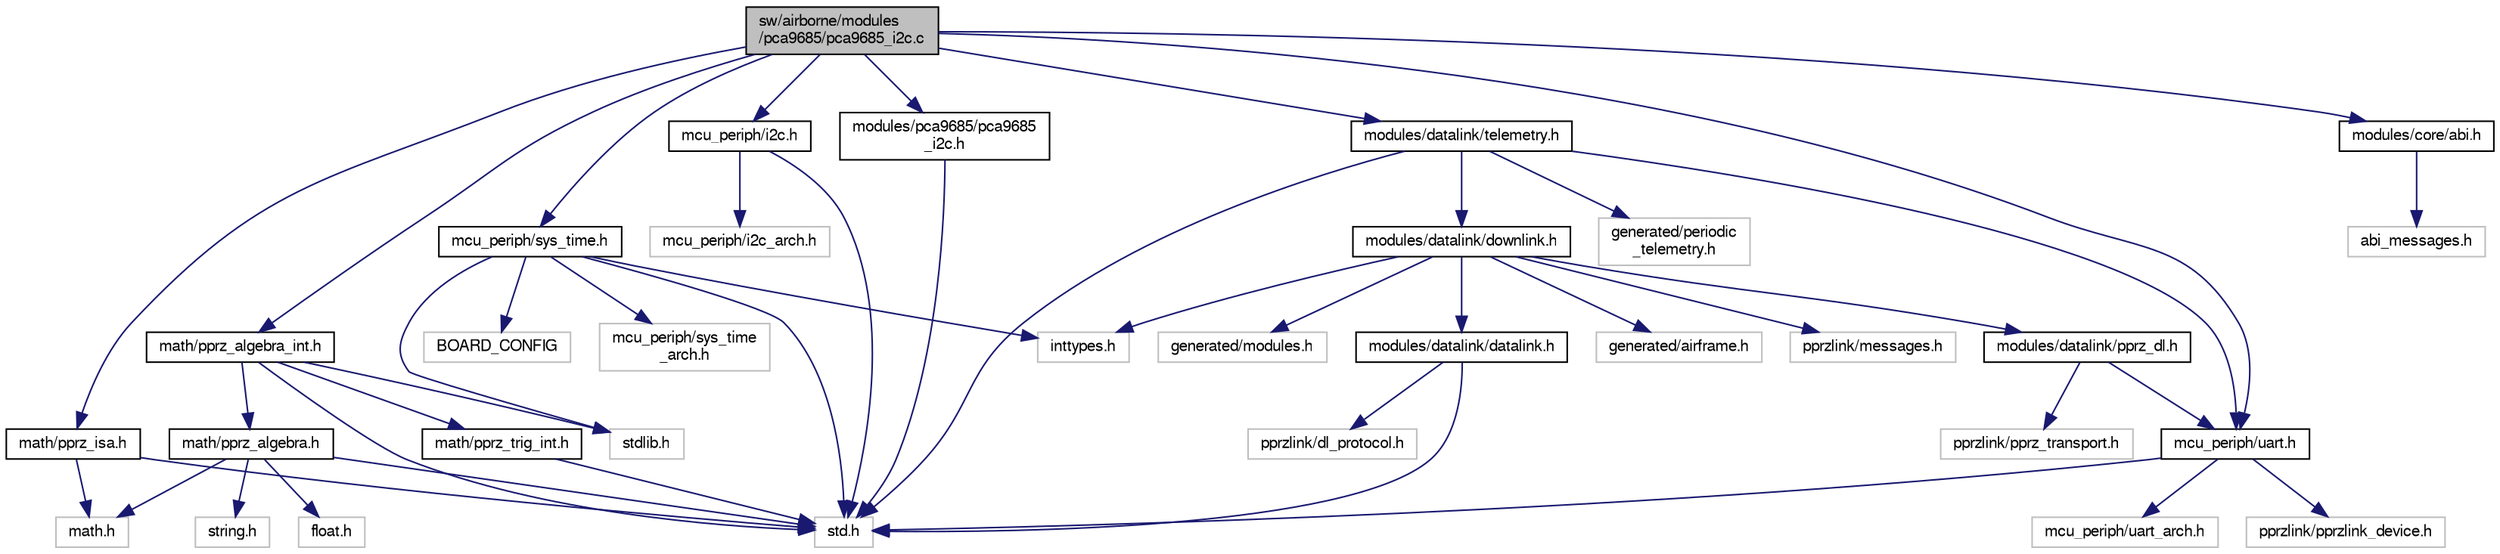 digraph "sw/airborne/modules/pca9685/pca9685_i2c.c"
{
  edge [fontname="FreeSans",fontsize="10",labelfontname="FreeSans",labelfontsize="10"];
  node [fontname="FreeSans",fontsize="10",shape=record];
  Node1 [label="sw/airborne/modules\l/pca9685/pca9685_i2c.c",height=0.2,width=0.4,color="black", fillcolor="grey75", style="filled", fontcolor="black"];
  Node1 -> Node2 [color="midnightblue",fontsize="10",style="solid",fontname="FreeSans"];
  Node2 [label="modules/pca9685/pca9685\l_i2c.h",height=0.2,width=0.4,color="black", fillcolor="white", style="filled",URL="$pca9685__i2c_8h.html"];
  Node2 -> Node3 [color="midnightblue",fontsize="10",style="solid",fontname="FreeSans"];
  Node3 [label="std.h",height=0.2,width=0.4,color="grey75", fillcolor="white", style="filled"];
  Node1 -> Node4 [color="midnightblue",fontsize="10",style="solid",fontname="FreeSans"];
  Node4 [label="math/pprz_algebra_int.h",height=0.2,width=0.4,color="black", fillcolor="white", style="filled",URL="$pprz__algebra__int_8h.html",tooltip="Paparazzi fixed point algebra. "];
  Node4 -> Node3 [color="midnightblue",fontsize="10",style="solid",fontname="FreeSans"];
  Node4 -> Node5 [color="midnightblue",fontsize="10",style="solid",fontname="FreeSans"];
  Node5 [label="math/pprz_algebra.h",height=0.2,width=0.4,color="black", fillcolor="white", style="filled",URL="$pprz__algebra_8h.html",tooltip="Paparazzi generic algebra macros. "];
  Node5 -> Node6 [color="midnightblue",fontsize="10",style="solid",fontname="FreeSans"];
  Node6 [label="float.h",height=0.2,width=0.4,color="grey75", fillcolor="white", style="filled"];
  Node5 -> Node7 [color="midnightblue",fontsize="10",style="solid",fontname="FreeSans"];
  Node7 [label="string.h",height=0.2,width=0.4,color="grey75", fillcolor="white", style="filled"];
  Node5 -> Node3 [color="midnightblue",fontsize="10",style="solid",fontname="FreeSans"];
  Node5 -> Node8 [color="midnightblue",fontsize="10",style="solid",fontname="FreeSans"];
  Node8 [label="math.h",height=0.2,width=0.4,color="grey75", fillcolor="white", style="filled"];
  Node4 -> Node9 [color="midnightblue",fontsize="10",style="solid",fontname="FreeSans"];
  Node9 [label="math/pprz_trig_int.h",height=0.2,width=0.4,color="black", fillcolor="white", style="filled",URL="$pprz__trig__int_8h.html",tooltip="Paparazzi fixed point trig functions. "];
  Node9 -> Node3 [color="midnightblue",fontsize="10",style="solid",fontname="FreeSans"];
  Node4 -> Node10 [color="midnightblue",fontsize="10",style="solid",fontname="FreeSans"];
  Node10 [label="stdlib.h",height=0.2,width=0.4,color="grey75", fillcolor="white", style="filled"];
  Node1 -> Node11 [color="midnightblue",fontsize="10",style="solid",fontname="FreeSans"];
  Node11 [label="mcu_periph/i2c.h",height=0.2,width=0.4,color="black", fillcolor="white", style="filled",URL="$i2c_8h.html",tooltip="Architecture independent I2C (Inter-Integrated Circuit Bus) API. "];
  Node11 -> Node3 [color="midnightblue",fontsize="10",style="solid",fontname="FreeSans"];
  Node11 -> Node12 [color="midnightblue",fontsize="10",style="solid",fontname="FreeSans"];
  Node12 [label="mcu_periph/i2c_arch.h",height=0.2,width=0.4,color="grey75", fillcolor="white", style="filled"];
  Node1 -> Node13 [color="midnightblue",fontsize="10",style="solid",fontname="FreeSans"];
  Node13 [label="mcu_periph/sys_time.h",height=0.2,width=0.4,color="black", fillcolor="white", style="filled",URL="$sys__time_8h.html",tooltip="Architecture independent timing functions. "];
  Node13 -> Node14 [color="midnightblue",fontsize="10",style="solid",fontname="FreeSans"];
  Node14 [label="inttypes.h",height=0.2,width=0.4,color="grey75", fillcolor="white", style="filled"];
  Node13 -> Node10 [color="midnightblue",fontsize="10",style="solid",fontname="FreeSans"];
  Node13 -> Node3 [color="midnightblue",fontsize="10",style="solid",fontname="FreeSans"];
  Node13 -> Node15 [color="midnightblue",fontsize="10",style="solid",fontname="FreeSans"];
  Node15 [label="BOARD_CONFIG",height=0.2,width=0.4,color="grey75", fillcolor="white", style="filled"];
  Node13 -> Node16 [color="midnightblue",fontsize="10",style="solid",fontname="FreeSans"];
  Node16 [label="mcu_periph/sys_time\l_arch.h",height=0.2,width=0.4,color="grey75", fillcolor="white", style="filled"];
  Node1 -> Node17 [color="midnightblue",fontsize="10",style="solid",fontname="FreeSans"];
  Node17 [label="math/pprz_isa.h",height=0.2,width=0.4,color="black", fillcolor="white", style="filled",URL="$pprz__isa_8h.html",tooltip="Paparazzi atmospheric pressure conversion utilities. "];
  Node17 -> Node3 [color="midnightblue",fontsize="10",style="solid",fontname="FreeSans"];
  Node17 -> Node8 [color="midnightblue",fontsize="10",style="solid",fontname="FreeSans"];
  Node1 -> Node18 [color="midnightblue",fontsize="10",style="solid",fontname="FreeSans"];
  Node18 [label="modules/core/abi.h",height=0.2,width=0.4,color="black", fillcolor="white", style="filled",URL="$abi_8h.html",tooltip="Main include for ABI (AirBorneInterface). "];
  Node18 -> Node19 [color="midnightblue",fontsize="10",style="solid",fontname="FreeSans"];
  Node19 [label="abi_messages.h",height=0.2,width=0.4,color="grey75", fillcolor="white", style="filled"];
  Node1 -> Node20 [color="midnightblue",fontsize="10",style="solid",fontname="FreeSans"];
  Node20 [label="mcu_periph/uart.h",height=0.2,width=0.4,color="black", fillcolor="white", style="filled",URL="$uart_8h.html",tooltip="arch independent UART (Universal Asynchronous Receiver/Transmitter) API "];
  Node20 -> Node21 [color="midnightblue",fontsize="10",style="solid",fontname="FreeSans"];
  Node21 [label="mcu_periph/uart_arch.h",height=0.2,width=0.4,color="grey75", fillcolor="white", style="filled"];
  Node20 -> Node22 [color="midnightblue",fontsize="10",style="solid",fontname="FreeSans"];
  Node22 [label="pprzlink/pprzlink_device.h",height=0.2,width=0.4,color="grey75", fillcolor="white", style="filled"];
  Node20 -> Node3 [color="midnightblue",fontsize="10",style="solid",fontname="FreeSans"];
  Node1 -> Node23 [color="midnightblue",fontsize="10",style="solid",fontname="FreeSans"];
  Node23 [label="modules/datalink/telemetry.h",height=0.2,width=0.4,color="black", fillcolor="white", style="filled",URL="$telemetry_8h.html",tooltip="Periodic telemetry system header (includes downlink utility and generated code). "];
  Node23 -> Node3 [color="midnightblue",fontsize="10",style="solid",fontname="FreeSans"];
  Node23 -> Node20 [color="midnightblue",fontsize="10",style="solid",fontname="FreeSans"];
  Node23 -> Node24 [color="midnightblue",fontsize="10",style="solid",fontname="FreeSans"];
  Node24 [label="generated/periodic\l_telemetry.h",height=0.2,width=0.4,color="grey75", fillcolor="white", style="filled"];
  Node23 -> Node25 [color="midnightblue",fontsize="10",style="solid",fontname="FreeSans"];
  Node25 [label="modules/datalink/downlink.h",height=0.2,width=0.4,color="black", fillcolor="white", style="filled",URL="$downlink_8h.html",tooltip="Common code for AP and FBW telemetry. "];
  Node25 -> Node14 [color="midnightblue",fontsize="10",style="solid",fontname="FreeSans"];
  Node25 -> Node26 [color="midnightblue",fontsize="10",style="solid",fontname="FreeSans"];
  Node26 [label="generated/airframe.h",height=0.2,width=0.4,color="grey75", fillcolor="white", style="filled"];
  Node25 -> Node27 [color="midnightblue",fontsize="10",style="solid",fontname="FreeSans"];
  Node27 [label="pprzlink/messages.h",height=0.2,width=0.4,color="grey75", fillcolor="white", style="filled"];
  Node25 -> Node28 [color="midnightblue",fontsize="10",style="solid",fontname="FreeSans"];
  Node28 [label="modules/datalink/datalink.h",height=0.2,width=0.4,color="black", fillcolor="white", style="filled",URL="$datalink_8h.html",tooltip="Handling of messages coming from ground and other A/Cs. "];
  Node28 -> Node3 [color="midnightblue",fontsize="10",style="solid",fontname="FreeSans"];
  Node28 -> Node29 [color="midnightblue",fontsize="10",style="solid",fontname="FreeSans"];
  Node29 [label="pprzlink/dl_protocol.h",height=0.2,width=0.4,color="grey75", fillcolor="white", style="filled"];
  Node25 -> Node30 [color="midnightblue",fontsize="10",style="solid",fontname="FreeSans"];
  Node30 [label="modules/datalink/pprz_dl.h",height=0.2,width=0.4,color="black", fillcolor="white", style="filled",URL="$pprz__dl_8h.html",tooltip="Datalink using PPRZ protocol. "];
  Node30 -> Node31 [color="midnightblue",fontsize="10",style="solid",fontname="FreeSans"];
  Node31 [label="pprzlink/pprz_transport.h",height=0.2,width=0.4,color="grey75", fillcolor="white", style="filled"];
  Node30 -> Node20 [color="midnightblue",fontsize="10",style="solid",fontname="FreeSans"];
  Node25 -> Node32 [color="midnightblue",fontsize="10",style="solid",fontname="FreeSans"];
  Node32 [label="generated/modules.h",height=0.2,width=0.4,color="grey75", fillcolor="white", style="filled"];
}
